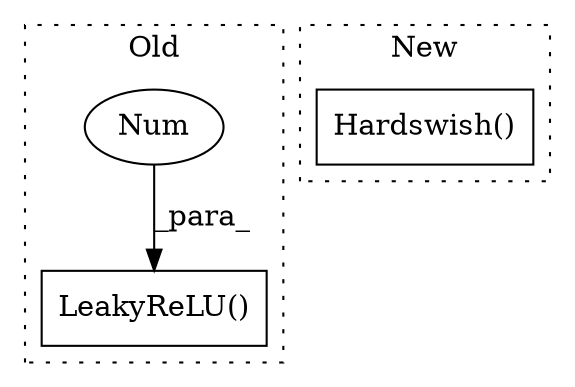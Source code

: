 digraph G {
subgraph cluster0 {
1 [label="LeakyReLU()" a="75" s="746,762" l="13,15" shape="box"];
3 [label="Num" a="76" s="759" l="3" shape="ellipse"];
label = "Old";
style="dotted";
}
subgraph cluster1 {
2 [label="Hardswish()" a="75" s="746" l="14" shape="box"];
label = "New";
style="dotted";
}
3 -> 1 [label="_para_"];
}